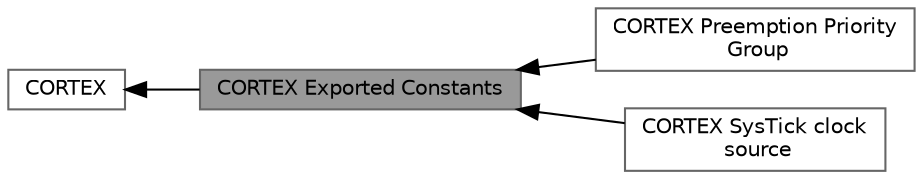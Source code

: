 digraph "CORTEX Exported Constants"
{
 // LATEX_PDF_SIZE
  bgcolor="transparent";
  edge [fontname=Helvetica,fontsize=10,labelfontname=Helvetica,labelfontsize=10];
  node [fontname=Helvetica,fontsize=10,shape=box,height=0.2,width=0.4];
  rankdir=LR;
  Node2 [id="Node000002",label="CORTEX",height=0.2,width=0.4,color="grey40", fillcolor="white", style="filled",URL="$group___c_o_r_t_e_x.html",tooltip="CORTEX CORTEX HAL module driver."];
  Node1 [id="Node000001",label="CORTEX Exported Constants",height=0.2,width=0.4,color="gray40", fillcolor="grey60", style="filled", fontcolor="black",tooltip=" "];
  Node3 [id="Node000003",label="CORTEX Preemption Priority\l Group",height=0.2,width=0.4,color="grey40", fillcolor="white", style="filled",URL="$group___c_o_r_t_e_x___preemption___priority___group.html",tooltip=" "];
  Node4 [id="Node000004",label="CORTEX SysTick clock\l source",height=0.2,width=0.4,color="grey40", fillcolor="white", style="filled",URL="$group___c_o_r_t_e_x___sys_tick__clock__source.html",tooltip=" "];
  Node2->Node1 [shape=plaintext, dir="back", style="solid"];
  Node1->Node3 [shape=plaintext, dir="back", style="solid"];
  Node1->Node4 [shape=plaintext, dir="back", style="solid"];
}
